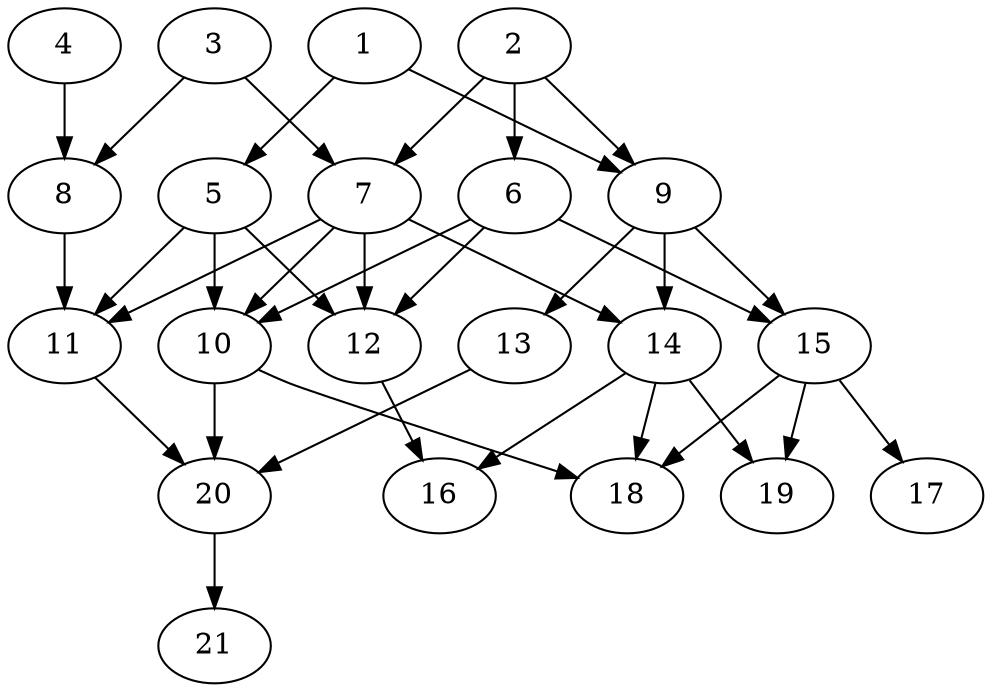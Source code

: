 // DAG (tier=2-normal, mode=compute, n=21, ccr=0.375, fat=0.560, density=0.547, regular=0.560, jump=0.170, mindata=524288, maxdata=8388608)
// DAG automatically generated by daggen at Sun Aug 24 16:33:33 2025
// /home/ermia/Project/Environments/daggen/bin/daggen --dot --ccr 0.375 --fat 0.560 --regular 0.560 --density 0.547 --jump 0.170 --mindata 524288 --maxdata 8388608 -n 21 
digraph G {
  1 [size="23748003694779564032", alpha="0.18", expect_size="11874001847389782016"]
  1 -> 5 [size ="66095931195392"]
  1 -> 9 [size ="66095931195392"]
  2 [size="1684683235180675072", alpha="0.00", expect_size="842341617590337536"]
  2 -> 6 [size ="11326667620352"]
  2 -> 7 [size ="11326667620352"]
  2 -> 9 [size ="11326667620352"]
  3 [size="3365438767653079", alpha="0.11", expect_size="1682719383826539"]
  3 -> 7 [size ="2969776947200"]
  3 -> 8 [size ="2969776947200"]
  4 [size="157783342676592033792", alpha="0.20", expect_size="78891671338296016896"]
  4 -> 8 [size ="233595293663232"]
  5 [size="21814835666831016", alpha="0.12", expect_size="10907417833415508"]
  5 -> 10 [size ="518904401100800"]
  5 -> 11 [size ="518904401100800"]
  5 -> 12 [size ="518904401100800"]
  6 [size="628117767780623488", alpha="0.08", expect_size="314058883890311744"]
  6 -> 10 [size ="330411968299008"]
  6 -> 12 [size ="330411968299008"]
  6 -> 15 [size ="330411968299008"]
  7 [size="57362834184803168", alpha="0.15", expect_size="28681417092401584"]
  7 -> 10 [size ="30955985174528"]
  7 -> 11 [size ="30955985174528"]
  7 -> 12 [size ="30955985174528"]
  7 -> 14 [size ="30955985174528"]
  8 [size="3992569756535047", alpha="0.16", expect_size="1996284878267523"]
  8 -> 11 [size ="147271240908800"]
  9 [size="45525603543439900672", alpha="0.09", expect_size="22762801771719950336"]
  9 -> 13 [size ="101998502346752"]
  9 -> 14 [size ="101998502346752"]
  9 -> 15 [size ="101998502346752"]
  10 [size="1218109367421940", alpha="0.07", expect_size="609054683710970"]
  10 -> 18 [size ="84402684035072"]
  10 -> 20 [size ="84402684035072"]
  11 [size="400301285689107264", alpha="0.02", expect_size="200150642844553632"]
  11 -> 20 [size ="158004464844800"]
  12 [size="49929695685943230464", alpha="0.07", expect_size="24964847842971615232"]
  12 -> 16 [size ="108474901987328"]
  13 [size="156888035515864973312", alpha="0.07", expect_size="78444017757932486656"]
  13 -> 20 [size ="232710798835712"]
  14 [size="52336522711024480", alpha="0.09", expect_size="26168261355512240"]
  14 -> 16 [size ="50805780512768"]
  14 -> 18 [size ="50805780512768"]
  14 -> 19 [size ="50805780512768"]
  15 [size="858413050835049088", alpha="0.08", expect_size="429206525417524544"]
  15 -> 17 [size ="499429668814848"]
  15 -> 18 [size ="499429668814848"]
  15 -> 19 [size ="499429668814848"]
  16 [size="18661548508592272", alpha="0.05", expect_size="9330774254296136"]
  17 [size="574058836590402368", alpha="0.19", expect_size="287029418295201184"]
  18 [size="517111063007632320", alpha="0.10", expect_size="258555531503816160"]
  19 [size="2062116778166714368", alpha="0.10", expect_size="1031058389083357184"]
  20 [size="100136249221498704", alpha="0.17", expect_size="50068124610749352"]
  20 -> 21 [size ="49005316800512"]
  21 [size="214063182553137856", alpha="0.12", expect_size="107031591276568928"]
}